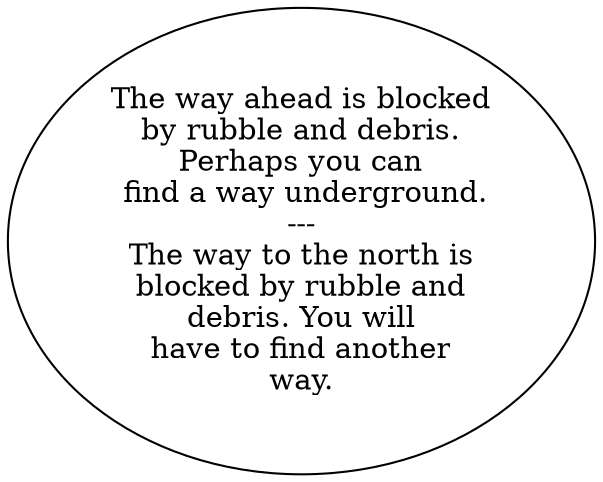 digraph NDEBRIS {
  "start" [style=filled       fillcolor="#FFFFFF"       color="#000000"]
  "start" [label="The way ahead is blocked\nby rubble and debris.\nPerhaps you can\n find a way underground.\n---\nThe way to the north is\nblocked by rubble and\ndebris. You will\nhave to find another\nway."]
}